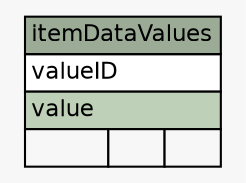 // dot 2.34.0 on Linux 3.11.6-1-ARCH
// SchemaSpy rev 590
digraph "itemDataValues" {
  graph [
    rankdir="RL"
    bgcolor="#f7f7f7"
    nodesep="0.18"
    ranksep="0.46"
    fontname="Helvetica"
    fontsize="11"
  ];
  node [
    fontname="Helvetica"
    fontsize="11"
    shape="plaintext"
  ];
  edge [
    arrowsize="0.8"
  ];
  "itemDataValues" [
    label=<
    <TABLE BORDER="0" CELLBORDER="1" CELLSPACING="0" BGCOLOR="#ffffff">
      <TR><TD COLSPAN="3" BGCOLOR="#9bab96" ALIGN="CENTER">itemDataValues</TD></TR>
      <TR><TD PORT="valueID" COLSPAN="3" ALIGN="LEFT">valueID</TD></TR>
      <TR><TD PORT="value" COLSPAN="3" BGCOLOR="#bed1b8" ALIGN="LEFT">value</TD></TR>
      <TR><TD ALIGN="LEFT" BGCOLOR="#f7f7f7">  </TD><TD ALIGN="RIGHT" BGCOLOR="#f7f7f7">  </TD><TD ALIGN="RIGHT" BGCOLOR="#f7f7f7">  </TD></TR>
    </TABLE>>
    URL="tables/itemDataValues.html"
    tooltip="itemDataValues"
  ];
}
